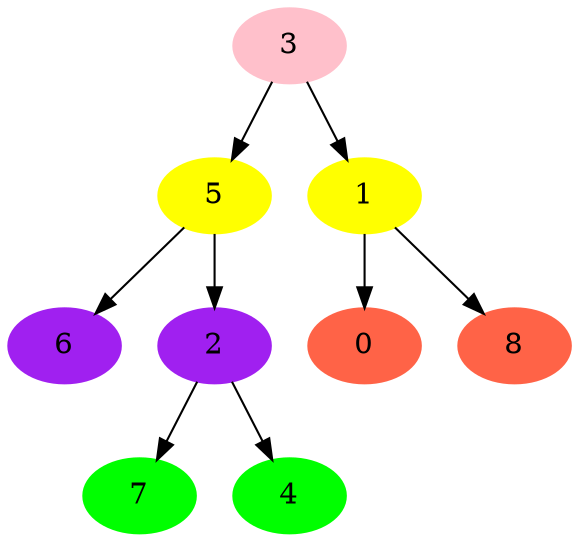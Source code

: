 // Binary Tree
digraph {
	"8bed4f7e-1e27-11ea-b783-acde48001122" [label=3 color=pink style=filled]
	"8bed6400-1e27-11ea-b783-acde48001122" [label=5 color=yellow style=filled]
	"8bed4f7e-1e27-11ea-b783-acde48001122" -> "8bed6400-1e27-11ea-b783-acde48001122" [label=""]
	"8bed6612-1e27-11ea-b783-acde48001122" [label=6 color=purple style=filled]
	"8bed6400-1e27-11ea-b783-acde48001122" -> "8bed6612-1e27-11ea-b783-acde48001122" [label=""]
	"8bed67ca-1e27-11ea-b783-acde48001122" [label=2 color=purple style=filled]
	"8bed6400-1e27-11ea-b783-acde48001122" -> "8bed67ca-1e27-11ea-b783-acde48001122" [label=""]
	"8bed6950-1e27-11ea-b783-acde48001122" [label=7 color=green style=filled]
	"8bed67ca-1e27-11ea-b783-acde48001122" -> "8bed6950-1e27-11ea-b783-acde48001122" [label=""]
	"8bed6a9a-1e27-11ea-b783-acde48001122" [label=4 color=green style=filled]
	"8bed67ca-1e27-11ea-b783-acde48001122" -> "8bed6a9a-1e27-11ea-b783-acde48001122" [label=""]
	"8bed6bda-1e27-11ea-b783-acde48001122" [label=1 color=yellow style=filled]
	"8bed4f7e-1e27-11ea-b783-acde48001122" -> "8bed6bda-1e27-11ea-b783-acde48001122" [label=""]
	"8bed6d06-1e27-11ea-b783-acde48001122" [label=0 color=tomato style=filled]
	"8bed6bda-1e27-11ea-b783-acde48001122" -> "8bed6d06-1e27-11ea-b783-acde48001122" [label=""]
	"8bed7364-1e27-11ea-b783-acde48001122" [label=8 color=tomato style=filled]
	"8bed6bda-1e27-11ea-b783-acde48001122" -> "8bed7364-1e27-11ea-b783-acde48001122" [label=""]
}
